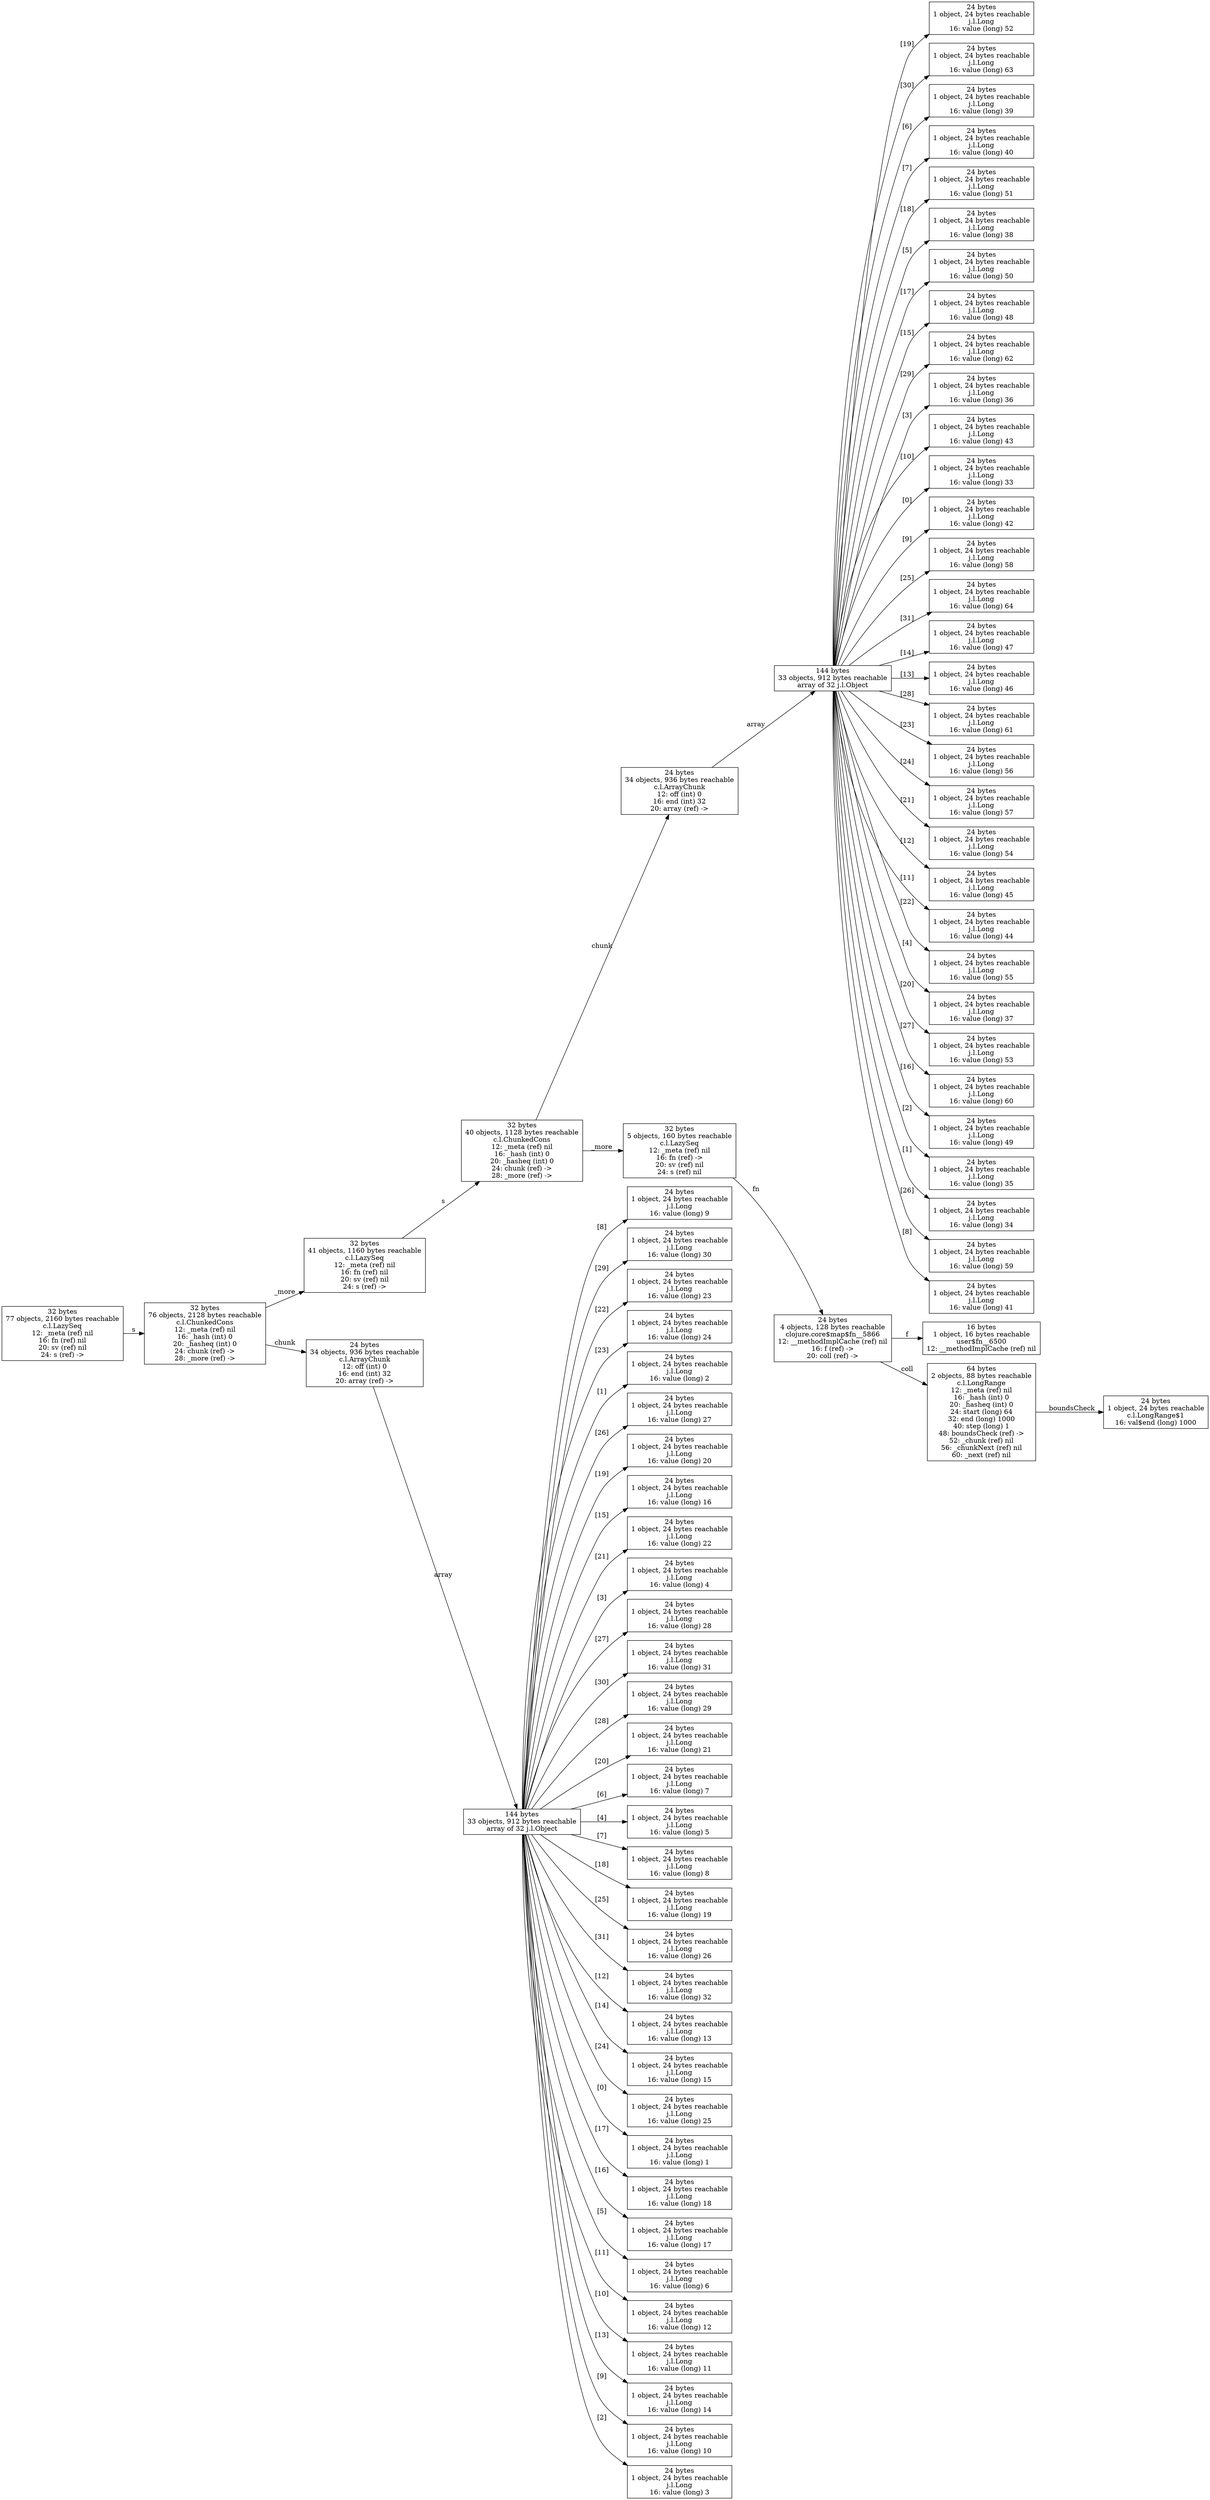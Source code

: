 digraph {
graph [layout=dot,rankdir=LR];
"26096604288" [label="24 bytes
1 object, 24 bytes reachable
j.l.Long
16: value (long) 52",shape=box];
"32405841152" [label="24 bytes
4 objects, 128 bytes reachable
clojure.core$map$fn__5866
12: __methodImplCache (ref) nil
16: f (ref) ->
20: coll (ref) ->",shape=box];
"26096602176" [label="24 bytes
1 object, 24 bytes reachable
j.l.Long
16: value (long) 63",shape=box];
"26103391488" [label="24 bytes
1 object, 24 bytes reachable
j.l.Long
16: value (long) 9",shape=box];
"26101839872" [label="24 bytes
1 object, 24 bytes reachable
j.l.Long
16: value (long) 30",shape=box];
"26096606592" [label="24 bytes
1 object, 24 bytes reachable
j.l.Long
16: value (long) 39",shape=box];
"26103396928" [label="24 bytes
1 object, 24 bytes reachable
j.l.Long
16: value (long) 40",shape=box];
"26096604480" [label="24 bytes
1 object, 24 bytes reachable
j.l.Long
16: value (long) 51",shape=box];
"26103389632" [label="24 bytes
1 object, 24 bytes reachable
j.l.Long
16: value (long) 23",shape=box];
"26104296448" [label="24 bytes
1 object, 24 bytes reachable
j.l.Long
16: value (long) 24",shape=box];
"32281186368" [label="32 bytes
77 objects, 2160 bytes reachable
c.l.LazySeq
12: _meta (ref) nil
16: fn (ref) nil
20: sv (ref) nil
24: s (ref) ->",shape=box];
"32405840704" [label="24 bytes
34 objects, 936 bytes reachable
c.l.ArrayChunk
12: off (int) 0
16: end (int) 32
20: array (ref) ->",shape=box];
"26096606784" [label="24 bytes
1 object, 24 bytes reachable
j.l.Long
16: value (long) 38",shape=box];
"26098244928" [label="24 bytes
1 object, 24 bytes reachable
j.l.Long
16: value (long) 2",shape=box];
"32281182400" [label="16 bytes
1 object, 16 bytes reachable
user$fn__6500
12: __methodImplCache (ref) nil",shape=box];
"26103389248" [label="24 bytes
1 object, 24 bytes reachable
j.l.Long
16: value (long) 27",shape=box];
"26096604672" [label="24 bytes
1 object, 24 bytes reachable
j.l.Long
16: value (long) 50",shape=box];
"32286838976" [label="32 bytes
41 objects, 1160 bytes reachable
c.l.LazySeq
12: _meta (ref) nil
16: fn (ref) nil
20: sv (ref) nil
24: s (ref) ->",shape=box];
"26099045184" [label="24 bytes
1 object, 24 bytes reachable
j.l.Long
16: value (long) 20",shape=box];
"26096605056" [label="24 bytes
1 object, 24 bytes reachable
j.l.Long
16: value (long) 48",shape=box];
"32405841344" [label="32 bytes
40 objects, 1128 bytes reachable
c.l.ChunkedCons
12: _meta (ref) nil
16: _hash (int) 0
20: _hasheq (int) 0
24: chunk (ref) ->
28: _more (ref) ->",shape=box];
"26096602368" [label="24 bytes
1 object, 24 bytes reachable
j.l.Long
16: value (long) 62",shape=box];
"26103396160" [label="24 bytes
1 object, 24 bytes reachable
j.l.Long
16: value (long) 16",shape=box];
"26104296640" [label="24 bytes
1 object, 24 bytes reachable
j.l.Long
16: value (long) 22",shape=box];
"26096607168" [label="24 bytes
1 object, 24 bytes reachable
j.l.Long
16: value (long) 36",shape=box];
"26103392192" [label="24 bytes
1 object, 24 bytes reachable
j.l.Long
16: value (long) 4",shape=box];
"32405840896" [label="32 bytes
5 objects, 160 bytes reachable
c.l.LazySeq
12: _meta (ref) nil
16: fn (ref) ->
20: sv (ref) nil
24: s (ref) nil",shape=box];
"32286536512" [label="144 bytes
33 objects, 912 bytes reachable
array of 32 j.l.Object
",shape=box];
"26096606016" [label="24 bytes
1 object, 24 bytes reachable
j.l.Long
16: value (long) 43",shape=box];
"26101840064" [label="24 bytes
1 object, 24 bytes reachable
j.l.Long
16: value (long) 28",shape=box];
"26096607744" [label="24 bytes
1 object, 24 bytes reachable
j.l.Long
16: value (long) 33",shape=box];
"26101839680" [label="24 bytes
1 object, 24 bytes reachable
j.l.Long
16: value (long) 31",shape=box];
"26101841152" [label="24 bytes
1 object, 24 bytes reachable
j.l.Long
16: value (long) 29",shape=box];
"26096606208" [label="24 bytes
1 object, 24 bytes reachable
j.l.Long
16: value (long) 42",shape=box];
"32286839424" [label="32 bytes
76 objects, 2128 bytes reachable
c.l.ChunkedCons
12: _meta (ref) nil
16: _hash (int) 0
20: _hasheq (int) 0
24: chunk (ref) ->
28: _more (ref) ->",shape=box];
"26096603136" [label="24 bytes
1 object, 24 bytes reachable
j.l.Long
16: value (long) 58",shape=box];
"26096601984" [label="24 bytes
1 object, 24 bytes reachable
j.l.Long
16: value (long) 64",shape=box];
"26103389952" [label="24 bytes
1 object, 24 bytes reachable
j.l.Long
16: value (long) 21",shape=box];
"26096605248" [label="24 bytes
1 object, 24 bytes reachable
j.l.Long
16: value (long) 47",shape=box];
"26096605440" [label="24 bytes
1 object, 24 bytes reachable
j.l.Long
16: value (long) 46",shape=box];
"26096602560" [label="24 bytes
1 object, 24 bytes reachable
j.l.Long
16: value (long) 61",shape=box];
"26103391808" [label="24 bytes
1 object, 24 bytes reachable
j.l.Long
16: value (long) 7",shape=box];
"26096603520" [label="24 bytes
1 object, 24 bytes reachable
j.l.Long
16: value (long) 56",shape=box];
"26103392000" [label="24 bytes
1 object, 24 bytes reachable
j.l.Long
16: value (long) 5",shape=box];
"26103396736" [label="24 bytes
1 object, 24 bytes reachable
j.l.Long
16: value (long) 8",shape=box];
"26096603328" [label="24 bytes
1 object, 24 bytes reachable
j.l.Long
16: value (long) 57",shape=box];
"26103390272" [label="24 bytes
1 object, 24 bytes reachable
j.l.Long
16: value (long) 19",shape=box];
"26096607936" [label="24 bytes
1 object, 24 bytes reachable
j.l.Long
16: value (long) 26",shape=box];
"26096603904" [label="24 bytes
1 object, 24 bytes reachable
j.l.Long
16: value (long) 54",shape=box];
"26096605632" [label="24 bytes
1 object, 24 bytes reachable
j.l.Long
16: value (long) 45",shape=box];
"26105150336" [label="24 bytes
1 object, 24 bytes reachable
j.l.Long
16: value (long) 32",shape=box];
"26103391104" [label="24 bytes
1 object, 24 bytes reachable
j.l.Long
16: value (long) 13",shape=box];
"26103390912" [label="24 bytes
1 object, 24 bytes reachable
j.l.Long
16: value (long) 15",shape=box];
"26096605824" [label="24 bytes
1 object, 24 bytes reachable
j.l.Long
16: value (long) 44",shape=box];
"32281184384" [label="24 bytes
1 object, 24 bytes reachable
c.l.LongRange$1
16: val$end (long) 1000",shape=box];
"26103395968" [label="24 bytes
1 object, 24 bytes reachable
j.l.Long
16: value (long) 25",shape=box];
"26096603712" [label="24 bytes
1 object, 24 bytes reachable
j.l.Long
16: value (long) 55",shape=box];
"26098245120" [label="24 bytes
1 object, 24 bytes reachable
j.l.Long
16: value (long) 1",shape=box];
"26096606976" [label="24 bytes
1 object, 24 bytes reachable
j.l.Long
16: value (long) 37",shape=box];
"26096604096" [label="24 bytes
1 object, 24 bytes reachable
j.l.Long
16: value (long) 53",shape=box];
"26096602752" [label="24 bytes
1 object, 24 bytes reachable
j.l.Long
16: value (long) 60",shape=box];
"26096604864" [label="24 bytes
1 object, 24 bytes reachable
j.l.Long
16: value (long) 49",shape=box];
"32286838784" [label="24 bytes
34 objects, 936 bytes reachable
c.l.ArrayChunk
12: off (int) 0
16: end (int) 32
20: array (ref) ->",shape=box];
"26103389440" [label="24 bytes
1 object, 24 bytes reachable
j.l.Long
16: value (long) 18",shape=box];
"26096607360" [label="24 bytes
1 object, 24 bytes reachable
j.l.Long
16: value (long) 35",shape=box];
"26096607552" [label="24 bytes
1 object, 24 bytes reachable
j.l.Long
16: value (long) 34",shape=box];
"32405542592" [label="144 bytes
33 objects, 912 bytes reachable
array of 32 j.l.Object
",shape=box];
"26103390464" [label="24 bytes
1 object, 24 bytes reachable
j.l.Long
16: value (long) 17",shape=box];
"26104296832" [label="24 bytes
1 object, 24 bytes reachable
j.l.Long
16: value (long) 6",shape=box];
"26103391296" [label="24 bytes
1 object, 24 bytes reachable
j.l.Long
16: value (long) 12",shape=box];
"26096602944" [label="24 bytes
1 object, 24 bytes reachable
j.l.Long
16: value (long) 59",shape=box];
"26096606400" [label="24 bytes
1 object, 24 bytes reachable
j.l.Long
16: value (long) 41",shape=box];
"26103396544" [label="24 bytes
1 object, 24 bytes reachable
j.l.Long
16: value (long) 11",shape=box];
"26103396352" [label="24 bytes
1 object, 24 bytes reachable
j.l.Long
16: value (long) 14",shape=box];
"26103388800" [label="24 bytes
1 object, 24 bytes reachable
j.l.Long
16: value (long) 10",shape=box];
"26098667520" [label="24 bytes
1 object, 24 bytes reachable
j.l.Long
16: value (long) 3",shape=box];
"32405541632" [label="64 bytes
2 objects, 88 bytes reachable
c.l.LongRange
12: _meta (ref) nil
16: _hash (int) 0
20: _hasheq (int) 0
24: start (long) 64
32: end (long) 1000
40: step (long) 1
48: boundsCheck (ref) ->
52: _chunk (ref) nil
56: _chunkNext (ref) nil
60: _next (ref) nil",shape=box];
"32405841152" -> "32281182400" ["field-name"=f,label=f];
"32405841152" -> "32405541632" ["field-name"=coll,label=coll];
"32281186368" -> "32286839424" ["field-name"=s,label=s];
"32405840704" -> "32405542592" ["field-name"=array,label=array];
"32286838976" -> "32405841344" ["field-name"=s,label=s];
"32405841344" -> "32405840704" ["field-name"=chunk,label=chunk];
"32405841344" -> "32405840896" ["field-name"=_more,label=_more];
"32405840896" -> "32405841152" ["field-name"=fn,label=fn];
"32286536512" -> "26103391488" ["field-name"="[8]",label="[8]"];
"32286536512" -> "26101839872" ["field-name"="[29]",label="[29]"];
"32286536512" -> "26103389632" ["field-name"="[22]",label="[22]"];
"32286536512" -> "26104296448" ["field-name"="[23]",label="[23]"];
"32286536512" -> "26098244928" ["field-name"="[1]",label="[1]"];
"32286536512" -> "26103389248" ["field-name"="[26]",label="[26]"];
"32286536512" -> "26099045184" ["field-name"="[19]",label="[19]"];
"32286536512" -> "26103396160" ["field-name"="[15]",label="[15]"];
"32286536512" -> "26104296640" ["field-name"="[21]",label="[21]"];
"32286536512" -> "26103392192" ["field-name"="[3]",label="[3]"];
"32286536512" -> "26101840064" ["field-name"="[27]",label="[27]"];
"32286536512" -> "26101839680" ["field-name"="[30]",label="[30]"];
"32286536512" -> "26101841152" ["field-name"="[28]",label="[28]"];
"32286536512" -> "26103389952" ["field-name"="[20]",label="[20]"];
"32286536512" -> "26103391808" ["field-name"="[6]",label="[6]"];
"32286536512" -> "26103392000" ["field-name"="[4]",label="[4]"];
"32286536512" -> "26103396736" ["field-name"="[7]",label="[7]"];
"32286536512" -> "26103390272" ["field-name"="[18]",label="[18]"];
"32286536512" -> "26096607936" ["field-name"="[25]",label="[25]"];
"32286536512" -> "26105150336" ["field-name"="[31]",label="[31]"];
"32286536512" -> "26103391104" ["field-name"="[12]",label="[12]"];
"32286536512" -> "26103390912" ["field-name"="[14]",label="[14]"];
"32286536512" -> "26103395968" ["field-name"="[24]",label="[24]"];
"32286536512" -> "26098245120" ["field-name"="[0]",label="[0]"];
"32286536512" -> "26103389440" ["field-name"="[17]",label="[17]"];
"32286536512" -> "26103390464" ["field-name"="[16]",label="[16]"];
"32286536512" -> "26104296832" ["field-name"="[5]",label="[5]"];
"32286536512" -> "26103391296" ["field-name"="[11]",label="[11]"];
"32286536512" -> "26103396544" ["field-name"="[10]",label="[10]"];
"32286536512" -> "26103396352" ["field-name"="[13]",label="[13]"];
"32286536512" -> "26103388800" ["field-name"="[9]",label="[9]"];
"32286536512" -> "26098667520" ["field-name"="[2]",label="[2]"];
"32286839424" -> "32286838784" ["field-name"=chunk,label=chunk];
"32286839424" -> "32286838976" ["field-name"=_more,label=_more];
"32286838784" -> "32286536512" ["field-name"=array,label=array];
"32405542592" -> "26096604288" ["field-name"="[19]",label="[19]"];
"32405542592" -> "26096602176" ["field-name"="[30]",label="[30]"];
"32405542592" -> "26096606592" ["field-name"="[6]",label="[6]"];
"32405542592" -> "26103396928" ["field-name"="[7]",label="[7]"];
"32405542592" -> "26096604480" ["field-name"="[18]",label="[18]"];
"32405542592" -> "26096606784" ["field-name"="[5]",label="[5]"];
"32405542592" -> "26096604672" ["field-name"="[17]",label="[17]"];
"32405542592" -> "26096605056" ["field-name"="[15]",label="[15]"];
"32405542592" -> "26096602368" ["field-name"="[29]",label="[29]"];
"32405542592" -> "26096607168" ["field-name"="[3]",label="[3]"];
"32405542592" -> "26096606016" ["field-name"="[10]",label="[10]"];
"32405542592" -> "26096607744" ["field-name"="[0]",label="[0]"];
"32405542592" -> "26096606208" ["field-name"="[9]",label="[9]"];
"32405542592" -> "26096603136" ["field-name"="[25]",label="[25]"];
"32405542592" -> "26096601984" ["field-name"="[31]",label="[31]"];
"32405542592" -> "26096605248" ["field-name"="[14]",label="[14]"];
"32405542592" -> "26096605440" ["field-name"="[13]",label="[13]"];
"32405542592" -> "26096602560" ["field-name"="[28]",label="[28]"];
"32405542592" -> "26096603520" ["field-name"="[23]",label="[23]"];
"32405542592" -> "26096603328" ["field-name"="[24]",label="[24]"];
"32405542592" -> "26096603904" ["field-name"="[21]",label="[21]"];
"32405542592" -> "26096605632" ["field-name"="[12]",label="[12]"];
"32405542592" -> "26096605824" ["field-name"="[11]",label="[11]"];
"32405542592" -> "26096603712" ["field-name"="[22]",label="[22]"];
"32405542592" -> "26096606976" ["field-name"="[4]",label="[4]"];
"32405542592" -> "26096604096" ["field-name"="[20]",label="[20]"];
"32405542592" -> "26096602752" ["field-name"="[27]",label="[27]"];
"32405542592" -> "26096604864" ["field-name"="[16]",label="[16]"];
"32405542592" -> "26096607360" ["field-name"="[2]",label="[2]"];
"32405542592" -> "26096607552" ["field-name"="[1]",label="[1]"];
"32405542592" -> "26096602944" ["field-name"="[26]",label="[26]"];
"32405542592" -> "26096606400" ["field-name"="[8]",label="[8]"];
"32405541632" -> "32281184384" ["field-name"=boundsCheck,label=boundsCheck];
} 
